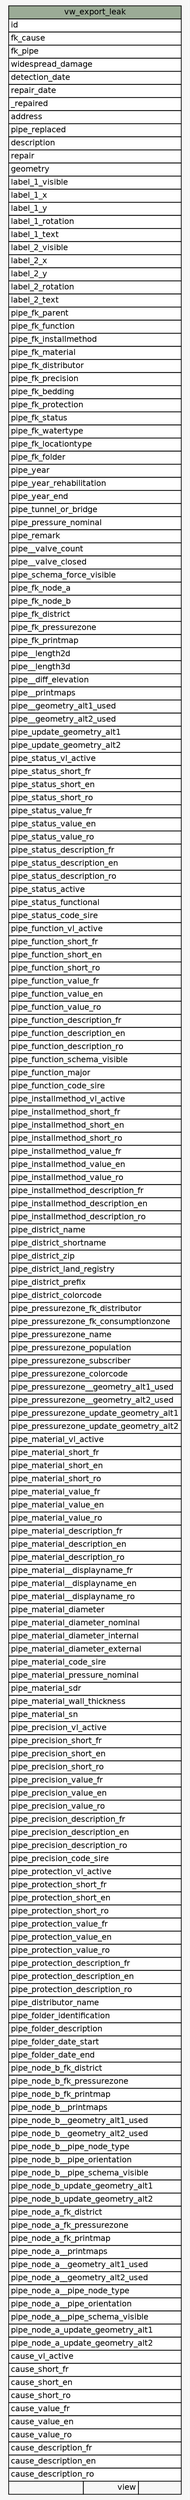 // dot 2.38.0 on Linux 4.8.0-42-generic
// SchemaSpy rev 590
digraph "vw_export_leak" {
  graph [
    rankdir="RL"
    bgcolor="#f7f7f7"
    nodesep="0.18"
    ranksep="0.46"
    fontname="Helvetica"
    fontsize="11"
  ];
  node [
    fontname="Helvetica"
    fontsize="11"
    shape="plaintext"
  ];
  edge [
    arrowsize="0.8"
  ];
  "vw_export_leak" [
    label=<
    <TABLE BORDER="0" CELLBORDER="1" CELLSPACING="0" BGCOLOR="#ffffff">
      <TR><TD COLSPAN="3" BGCOLOR="#9bab96" ALIGN="CENTER">vw_export_leak</TD></TR>
      <TR><TD PORT="id" COLSPAN="3" ALIGN="LEFT">id</TD></TR>
      <TR><TD PORT="fk_cause" COLSPAN="3" ALIGN="LEFT">fk_cause</TD></TR>
      <TR><TD PORT="fk_pipe" COLSPAN="3" ALIGN="LEFT">fk_pipe</TD></TR>
      <TR><TD PORT="widespread_damage" COLSPAN="3" ALIGN="LEFT">widespread_damage</TD></TR>
      <TR><TD PORT="detection_date" COLSPAN="3" ALIGN="LEFT">detection_date</TD></TR>
      <TR><TD PORT="repair_date" COLSPAN="3" ALIGN="LEFT">repair_date</TD></TR>
      <TR><TD PORT="_repaired" COLSPAN="3" ALIGN="LEFT">_repaired</TD></TR>
      <TR><TD PORT="address" COLSPAN="3" ALIGN="LEFT">address</TD></TR>
      <TR><TD PORT="pipe_replaced" COLSPAN="3" ALIGN="LEFT">pipe_replaced</TD></TR>
      <TR><TD PORT="description" COLSPAN="3" ALIGN="LEFT">description</TD></TR>
      <TR><TD PORT="repair" COLSPAN="3" ALIGN="LEFT">repair</TD></TR>
      <TR><TD PORT="geometry" COLSPAN="3" ALIGN="LEFT">geometry</TD></TR>
      <TR><TD PORT="label_1_visible" COLSPAN="3" ALIGN="LEFT">label_1_visible</TD></TR>
      <TR><TD PORT="label_1_x" COLSPAN="3" ALIGN="LEFT">label_1_x</TD></TR>
      <TR><TD PORT="label_1_y" COLSPAN="3" ALIGN="LEFT">label_1_y</TD></TR>
      <TR><TD PORT="label_1_rotation" COLSPAN="3" ALIGN="LEFT">label_1_rotation</TD></TR>
      <TR><TD PORT="label_1_text" COLSPAN="3" ALIGN="LEFT">label_1_text</TD></TR>
      <TR><TD PORT="label_2_visible" COLSPAN="3" ALIGN="LEFT">label_2_visible</TD></TR>
      <TR><TD PORT="label_2_x" COLSPAN="3" ALIGN="LEFT">label_2_x</TD></TR>
      <TR><TD PORT="label_2_y" COLSPAN="3" ALIGN="LEFT">label_2_y</TD></TR>
      <TR><TD PORT="label_2_rotation" COLSPAN="3" ALIGN="LEFT">label_2_rotation</TD></TR>
      <TR><TD PORT="label_2_text" COLSPAN="3" ALIGN="LEFT">label_2_text</TD></TR>
      <TR><TD PORT="pipe_fk_parent" COLSPAN="3" ALIGN="LEFT">pipe_fk_parent</TD></TR>
      <TR><TD PORT="pipe_fk_function" COLSPAN="3" ALIGN="LEFT">pipe_fk_function</TD></TR>
      <TR><TD PORT="pipe_fk_installmethod" COLSPAN="3" ALIGN="LEFT">pipe_fk_installmethod</TD></TR>
      <TR><TD PORT="pipe_fk_material" COLSPAN="3" ALIGN="LEFT">pipe_fk_material</TD></TR>
      <TR><TD PORT="pipe_fk_distributor" COLSPAN="3" ALIGN="LEFT">pipe_fk_distributor</TD></TR>
      <TR><TD PORT="pipe_fk_precision" COLSPAN="3" ALIGN="LEFT">pipe_fk_precision</TD></TR>
      <TR><TD PORT="pipe_fk_bedding" COLSPAN="3" ALIGN="LEFT">pipe_fk_bedding</TD></TR>
      <TR><TD PORT="pipe_fk_protection" COLSPAN="3" ALIGN="LEFT">pipe_fk_protection</TD></TR>
      <TR><TD PORT="pipe_fk_status" COLSPAN="3" ALIGN="LEFT">pipe_fk_status</TD></TR>
      <TR><TD PORT="pipe_fk_watertype" COLSPAN="3" ALIGN="LEFT">pipe_fk_watertype</TD></TR>
      <TR><TD PORT="pipe_fk_locationtype" COLSPAN="3" ALIGN="LEFT">pipe_fk_locationtype</TD></TR>
      <TR><TD PORT="pipe_fk_folder" COLSPAN="3" ALIGN="LEFT">pipe_fk_folder</TD></TR>
      <TR><TD PORT="pipe_year" COLSPAN="3" ALIGN="LEFT">pipe_year</TD></TR>
      <TR><TD PORT="pipe_year_rehabilitation" COLSPAN="3" ALIGN="LEFT">pipe_year_rehabilitation</TD></TR>
      <TR><TD PORT="pipe_year_end" COLSPAN="3" ALIGN="LEFT">pipe_year_end</TD></TR>
      <TR><TD PORT="pipe_tunnel_or_bridge" COLSPAN="3" ALIGN="LEFT">pipe_tunnel_or_bridge</TD></TR>
      <TR><TD PORT="pipe_pressure_nominal" COLSPAN="3" ALIGN="LEFT">pipe_pressure_nominal</TD></TR>
      <TR><TD PORT="pipe_remark" COLSPAN="3" ALIGN="LEFT">pipe_remark</TD></TR>
      <TR><TD PORT="pipe__valve_count" COLSPAN="3" ALIGN="LEFT">pipe__valve_count</TD></TR>
      <TR><TD PORT="pipe__valve_closed" COLSPAN="3" ALIGN="LEFT">pipe__valve_closed</TD></TR>
      <TR><TD PORT="pipe_schema_force_visible" COLSPAN="3" ALIGN="LEFT">pipe_schema_force_visible</TD></TR>
      <TR><TD PORT="pipe_fk_node_a" COLSPAN="3" ALIGN="LEFT">pipe_fk_node_a</TD></TR>
      <TR><TD PORT="pipe_fk_node_b" COLSPAN="3" ALIGN="LEFT">pipe_fk_node_b</TD></TR>
      <TR><TD PORT="pipe_fk_district" COLSPAN="3" ALIGN="LEFT">pipe_fk_district</TD></TR>
      <TR><TD PORT="pipe_fk_pressurezone" COLSPAN="3" ALIGN="LEFT">pipe_fk_pressurezone</TD></TR>
      <TR><TD PORT="pipe_fk_printmap" COLSPAN="3" ALIGN="LEFT">pipe_fk_printmap</TD></TR>
      <TR><TD PORT="pipe__length2d" COLSPAN="3" ALIGN="LEFT">pipe__length2d</TD></TR>
      <TR><TD PORT="pipe__length3d" COLSPAN="3" ALIGN="LEFT">pipe__length3d</TD></TR>
      <TR><TD PORT="pipe__diff_elevation" COLSPAN="3" ALIGN="LEFT">pipe__diff_elevation</TD></TR>
      <TR><TD PORT="pipe__printmaps" COLSPAN="3" ALIGN="LEFT">pipe__printmaps</TD></TR>
      <TR><TD PORT="pipe__geometry_alt1_used" COLSPAN="3" ALIGN="LEFT">pipe__geometry_alt1_used</TD></TR>
      <TR><TD PORT="pipe__geometry_alt2_used" COLSPAN="3" ALIGN="LEFT">pipe__geometry_alt2_used</TD></TR>
      <TR><TD PORT="pipe_update_geometry_alt1" COLSPAN="3" ALIGN="LEFT">pipe_update_geometry_alt1</TD></TR>
      <TR><TD PORT="pipe_update_geometry_alt2" COLSPAN="3" ALIGN="LEFT">pipe_update_geometry_alt2</TD></TR>
      <TR><TD PORT="pipe_status_vl_active" COLSPAN="3" ALIGN="LEFT">pipe_status_vl_active</TD></TR>
      <TR><TD PORT="pipe_status_short_fr" COLSPAN="3" ALIGN="LEFT">pipe_status_short_fr</TD></TR>
      <TR><TD PORT="pipe_status_short_en" COLSPAN="3" ALIGN="LEFT">pipe_status_short_en</TD></TR>
      <TR><TD PORT="pipe_status_short_ro" COLSPAN="3" ALIGN="LEFT">pipe_status_short_ro</TD></TR>
      <TR><TD PORT="pipe_status_value_fr" COLSPAN="3" ALIGN="LEFT">pipe_status_value_fr</TD></TR>
      <TR><TD PORT="pipe_status_value_en" COLSPAN="3" ALIGN="LEFT">pipe_status_value_en</TD></TR>
      <TR><TD PORT="pipe_status_value_ro" COLSPAN="3" ALIGN="LEFT">pipe_status_value_ro</TD></TR>
      <TR><TD PORT="pipe_status_description_fr" COLSPAN="3" ALIGN="LEFT">pipe_status_description_fr</TD></TR>
      <TR><TD PORT="pipe_status_description_en" COLSPAN="3" ALIGN="LEFT">pipe_status_description_en</TD></TR>
      <TR><TD PORT="pipe_status_description_ro" COLSPAN="3" ALIGN="LEFT">pipe_status_description_ro</TD></TR>
      <TR><TD PORT="pipe_status_active" COLSPAN="3" ALIGN="LEFT">pipe_status_active</TD></TR>
      <TR><TD PORT="pipe_status_functional" COLSPAN="3" ALIGN="LEFT">pipe_status_functional</TD></TR>
      <TR><TD PORT="pipe_status_code_sire" COLSPAN="3" ALIGN="LEFT">pipe_status_code_sire</TD></TR>
      <TR><TD PORT="pipe_function_vl_active" COLSPAN="3" ALIGN="LEFT">pipe_function_vl_active</TD></TR>
      <TR><TD PORT="pipe_function_short_fr" COLSPAN="3" ALIGN="LEFT">pipe_function_short_fr</TD></TR>
      <TR><TD PORT="pipe_function_short_en" COLSPAN="3" ALIGN="LEFT">pipe_function_short_en</TD></TR>
      <TR><TD PORT="pipe_function_short_ro" COLSPAN="3" ALIGN="LEFT">pipe_function_short_ro</TD></TR>
      <TR><TD PORT="pipe_function_value_fr" COLSPAN="3" ALIGN="LEFT">pipe_function_value_fr</TD></TR>
      <TR><TD PORT="pipe_function_value_en" COLSPAN="3" ALIGN="LEFT">pipe_function_value_en</TD></TR>
      <TR><TD PORT="pipe_function_value_ro" COLSPAN="3" ALIGN="LEFT">pipe_function_value_ro</TD></TR>
      <TR><TD PORT="pipe_function_description_fr" COLSPAN="3" ALIGN="LEFT">pipe_function_description_fr</TD></TR>
      <TR><TD PORT="pipe_function_description_en" COLSPAN="3" ALIGN="LEFT">pipe_function_description_en</TD></TR>
      <TR><TD PORT="pipe_function_description_ro" COLSPAN="3" ALIGN="LEFT">pipe_function_description_ro</TD></TR>
      <TR><TD PORT="pipe_function_schema_visible" COLSPAN="3" ALIGN="LEFT">pipe_function_schema_visible</TD></TR>
      <TR><TD PORT="pipe_function_major" COLSPAN="3" ALIGN="LEFT">pipe_function_major</TD></TR>
      <TR><TD PORT="pipe_function_code_sire" COLSPAN="3" ALIGN="LEFT">pipe_function_code_sire</TD></TR>
      <TR><TD PORT="pipe_installmethod_vl_active" COLSPAN="3" ALIGN="LEFT">pipe_installmethod_vl_active</TD></TR>
      <TR><TD PORT="pipe_installmethod_short_fr" COLSPAN="3" ALIGN="LEFT">pipe_installmethod_short_fr</TD></TR>
      <TR><TD PORT="pipe_installmethod_short_en" COLSPAN="3" ALIGN="LEFT">pipe_installmethod_short_en</TD></TR>
      <TR><TD PORT="pipe_installmethod_short_ro" COLSPAN="3" ALIGN="LEFT">pipe_installmethod_short_ro</TD></TR>
      <TR><TD PORT="pipe_installmethod_value_fr" COLSPAN="3" ALIGN="LEFT">pipe_installmethod_value_fr</TD></TR>
      <TR><TD PORT="pipe_installmethod_value_en" COLSPAN="3" ALIGN="LEFT">pipe_installmethod_value_en</TD></TR>
      <TR><TD PORT="pipe_installmethod_value_ro" COLSPAN="3" ALIGN="LEFT">pipe_installmethod_value_ro</TD></TR>
      <TR><TD PORT="pipe_installmethod_description_fr" COLSPAN="3" ALIGN="LEFT">pipe_installmethod_description_fr</TD></TR>
      <TR><TD PORT="pipe_installmethod_description_en" COLSPAN="3" ALIGN="LEFT">pipe_installmethod_description_en</TD></TR>
      <TR><TD PORT="pipe_installmethod_description_ro" COLSPAN="3" ALIGN="LEFT">pipe_installmethod_description_ro</TD></TR>
      <TR><TD PORT="pipe_district_name" COLSPAN="3" ALIGN="LEFT">pipe_district_name</TD></TR>
      <TR><TD PORT="pipe_district_shortname" COLSPAN="3" ALIGN="LEFT">pipe_district_shortname</TD></TR>
      <TR><TD PORT="pipe_district_zip" COLSPAN="3" ALIGN="LEFT">pipe_district_zip</TD></TR>
      <TR><TD PORT="pipe_district_land_registry" COLSPAN="3" ALIGN="LEFT">pipe_district_land_registry</TD></TR>
      <TR><TD PORT="pipe_district_prefix" COLSPAN="3" ALIGN="LEFT">pipe_district_prefix</TD></TR>
      <TR><TD PORT="pipe_district_colorcode" COLSPAN="3" ALIGN="LEFT">pipe_district_colorcode</TD></TR>
      <TR><TD PORT="pipe_pressurezone_fk_distributor" COLSPAN="3" ALIGN="LEFT">pipe_pressurezone_fk_distributor</TD></TR>
      <TR><TD PORT="pipe_pressurezone_fk_consumptionzone" COLSPAN="3" ALIGN="LEFT">pipe_pressurezone_fk_consumptionzone</TD></TR>
      <TR><TD PORT="pipe_pressurezone_name" COLSPAN="3" ALIGN="LEFT">pipe_pressurezone_name</TD></TR>
      <TR><TD PORT="pipe_pressurezone_population" COLSPAN="3" ALIGN="LEFT">pipe_pressurezone_population</TD></TR>
      <TR><TD PORT="pipe_pressurezone_subscriber" COLSPAN="3" ALIGN="LEFT">pipe_pressurezone_subscriber</TD></TR>
      <TR><TD PORT="pipe_pressurezone_colorcode" COLSPAN="3" ALIGN="LEFT">pipe_pressurezone_colorcode</TD></TR>
      <TR><TD PORT="pipe_pressurezone__geometry_alt1_used" COLSPAN="3" ALIGN="LEFT">pipe_pressurezone__geometry_alt1_used</TD></TR>
      <TR><TD PORT="pipe_pressurezone__geometry_alt2_used" COLSPAN="3" ALIGN="LEFT">pipe_pressurezone__geometry_alt2_used</TD></TR>
      <TR><TD PORT="pipe_pressurezone_update_geometry_alt1" COLSPAN="3" ALIGN="LEFT">pipe_pressurezone_update_geometry_alt1</TD></TR>
      <TR><TD PORT="pipe_pressurezone_update_geometry_alt2" COLSPAN="3" ALIGN="LEFT">pipe_pressurezone_update_geometry_alt2</TD></TR>
      <TR><TD PORT="pipe_material_vl_active" COLSPAN="3" ALIGN="LEFT">pipe_material_vl_active</TD></TR>
      <TR><TD PORT="pipe_material_short_fr" COLSPAN="3" ALIGN="LEFT">pipe_material_short_fr</TD></TR>
      <TR><TD PORT="pipe_material_short_en" COLSPAN="3" ALIGN="LEFT">pipe_material_short_en</TD></TR>
      <TR><TD PORT="pipe_material_short_ro" COLSPAN="3" ALIGN="LEFT">pipe_material_short_ro</TD></TR>
      <TR><TD PORT="pipe_material_value_fr" COLSPAN="3" ALIGN="LEFT">pipe_material_value_fr</TD></TR>
      <TR><TD PORT="pipe_material_value_en" COLSPAN="3" ALIGN="LEFT">pipe_material_value_en</TD></TR>
      <TR><TD PORT="pipe_material_value_ro" COLSPAN="3" ALIGN="LEFT">pipe_material_value_ro</TD></TR>
      <TR><TD PORT="pipe_material_description_fr" COLSPAN="3" ALIGN="LEFT">pipe_material_description_fr</TD></TR>
      <TR><TD PORT="pipe_material_description_en" COLSPAN="3" ALIGN="LEFT">pipe_material_description_en</TD></TR>
      <TR><TD PORT="pipe_material_description_ro" COLSPAN="3" ALIGN="LEFT">pipe_material_description_ro</TD></TR>
      <TR><TD PORT="pipe_material__displayname_fr" COLSPAN="3" ALIGN="LEFT">pipe_material__displayname_fr</TD></TR>
      <TR><TD PORT="pipe_material__displayname_en" COLSPAN="3" ALIGN="LEFT">pipe_material__displayname_en</TD></TR>
      <TR><TD PORT="pipe_material__displayname_ro" COLSPAN="3" ALIGN="LEFT">pipe_material__displayname_ro</TD></TR>
      <TR><TD PORT="pipe_material_diameter" COLSPAN="3" ALIGN="LEFT">pipe_material_diameter</TD></TR>
      <TR><TD PORT="pipe_material_diameter_nominal" COLSPAN="3" ALIGN="LEFT">pipe_material_diameter_nominal</TD></TR>
      <TR><TD PORT="pipe_material_diameter_internal" COLSPAN="3" ALIGN="LEFT">pipe_material_diameter_internal</TD></TR>
      <TR><TD PORT="pipe_material_diameter_external" COLSPAN="3" ALIGN="LEFT">pipe_material_diameter_external</TD></TR>
      <TR><TD PORT="pipe_material_code_sire" COLSPAN="3" ALIGN="LEFT">pipe_material_code_sire</TD></TR>
      <TR><TD PORT="pipe_material_pressure_nominal" COLSPAN="3" ALIGN="LEFT">pipe_material_pressure_nominal</TD></TR>
      <TR><TD PORT="pipe_material_sdr" COLSPAN="3" ALIGN="LEFT">pipe_material_sdr</TD></TR>
      <TR><TD PORT="pipe_material_wall_thickness" COLSPAN="3" ALIGN="LEFT">pipe_material_wall_thickness</TD></TR>
      <TR><TD PORT="pipe_material_sn" COLSPAN="3" ALIGN="LEFT">pipe_material_sn</TD></TR>
      <TR><TD PORT="pipe_precision_vl_active" COLSPAN="3" ALIGN="LEFT">pipe_precision_vl_active</TD></TR>
      <TR><TD PORT="pipe_precision_short_fr" COLSPAN="3" ALIGN="LEFT">pipe_precision_short_fr</TD></TR>
      <TR><TD PORT="pipe_precision_short_en" COLSPAN="3" ALIGN="LEFT">pipe_precision_short_en</TD></TR>
      <TR><TD PORT="pipe_precision_short_ro" COLSPAN="3" ALIGN="LEFT">pipe_precision_short_ro</TD></TR>
      <TR><TD PORT="pipe_precision_value_fr" COLSPAN="3" ALIGN="LEFT">pipe_precision_value_fr</TD></TR>
      <TR><TD PORT="pipe_precision_value_en" COLSPAN="3" ALIGN="LEFT">pipe_precision_value_en</TD></TR>
      <TR><TD PORT="pipe_precision_value_ro" COLSPAN="3" ALIGN="LEFT">pipe_precision_value_ro</TD></TR>
      <TR><TD PORT="pipe_precision_description_fr" COLSPAN="3" ALIGN="LEFT">pipe_precision_description_fr</TD></TR>
      <TR><TD PORT="pipe_precision_description_en" COLSPAN="3" ALIGN="LEFT">pipe_precision_description_en</TD></TR>
      <TR><TD PORT="pipe_precision_description_ro" COLSPAN="3" ALIGN="LEFT">pipe_precision_description_ro</TD></TR>
      <TR><TD PORT="pipe_precision_code_sire" COLSPAN="3" ALIGN="LEFT">pipe_precision_code_sire</TD></TR>
      <TR><TD PORT="pipe_protection_vl_active" COLSPAN="3" ALIGN="LEFT">pipe_protection_vl_active</TD></TR>
      <TR><TD PORT="pipe_protection_short_fr" COLSPAN="3" ALIGN="LEFT">pipe_protection_short_fr</TD></TR>
      <TR><TD PORT="pipe_protection_short_en" COLSPAN="3" ALIGN="LEFT">pipe_protection_short_en</TD></TR>
      <TR><TD PORT="pipe_protection_short_ro" COLSPAN="3" ALIGN="LEFT">pipe_protection_short_ro</TD></TR>
      <TR><TD PORT="pipe_protection_value_fr" COLSPAN="3" ALIGN="LEFT">pipe_protection_value_fr</TD></TR>
      <TR><TD PORT="pipe_protection_value_en" COLSPAN="3" ALIGN="LEFT">pipe_protection_value_en</TD></TR>
      <TR><TD PORT="pipe_protection_value_ro" COLSPAN="3" ALIGN="LEFT">pipe_protection_value_ro</TD></TR>
      <TR><TD PORT="pipe_protection_description_fr" COLSPAN="3" ALIGN="LEFT">pipe_protection_description_fr</TD></TR>
      <TR><TD PORT="pipe_protection_description_en" COLSPAN="3" ALIGN="LEFT">pipe_protection_description_en</TD></TR>
      <TR><TD PORT="pipe_protection_description_ro" COLSPAN="3" ALIGN="LEFT">pipe_protection_description_ro</TD></TR>
      <TR><TD PORT="pipe_distributor_name" COLSPAN="3" ALIGN="LEFT">pipe_distributor_name</TD></TR>
      <TR><TD PORT="pipe_folder_identification" COLSPAN="3" ALIGN="LEFT">pipe_folder_identification</TD></TR>
      <TR><TD PORT="pipe_folder_description" COLSPAN="3" ALIGN="LEFT">pipe_folder_description</TD></TR>
      <TR><TD PORT="pipe_folder_date_start" COLSPAN="3" ALIGN="LEFT">pipe_folder_date_start</TD></TR>
      <TR><TD PORT="pipe_folder_date_end" COLSPAN="3" ALIGN="LEFT">pipe_folder_date_end</TD></TR>
      <TR><TD PORT="pipe_node_b_fk_district" COLSPAN="3" ALIGN="LEFT">pipe_node_b_fk_district</TD></TR>
      <TR><TD PORT="pipe_node_b_fk_pressurezone" COLSPAN="3" ALIGN="LEFT">pipe_node_b_fk_pressurezone</TD></TR>
      <TR><TD PORT="pipe_node_b_fk_printmap" COLSPAN="3" ALIGN="LEFT">pipe_node_b_fk_printmap</TD></TR>
      <TR><TD PORT="pipe_node_b__printmaps" COLSPAN="3" ALIGN="LEFT">pipe_node_b__printmaps</TD></TR>
      <TR><TD PORT="pipe_node_b__geometry_alt1_used" COLSPAN="3" ALIGN="LEFT">pipe_node_b__geometry_alt1_used</TD></TR>
      <TR><TD PORT="pipe_node_b__geometry_alt2_used" COLSPAN="3" ALIGN="LEFT">pipe_node_b__geometry_alt2_used</TD></TR>
      <TR><TD PORT="pipe_node_b__pipe_node_type" COLSPAN="3" ALIGN="LEFT">pipe_node_b__pipe_node_type</TD></TR>
      <TR><TD PORT="pipe_node_b__pipe_orientation" COLSPAN="3" ALIGN="LEFT">pipe_node_b__pipe_orientation</TD></TR>
      <TR><TD PORT="pipe_node_b__pipe_schema_visible" COLSPAN="3" ALIGN="LEFT">pipe_node_b__pipe_schema_visible</TD></TR>
      <TR><TD PORT="pipe_node_b_update_geometry_alt1" COLSPAN="3" ALIGN="LEFT">pipe_node_b_update_geometry_alt1</TD></TR>
      <TR><TD PORT="pipe_node_b_update_geometry_alt2" COLSPAN="3" ALIGN="LEFT">pipe_node_b_update_geometry_alt2</TD></TR>
      <TR><TD PORT="pipe_node_a_fk_district" COLSPAN="3" ALIGN="LEFT">pipe_node_a_fk_district</TD></TR>
      <TR><TD PORT="pipe_node_a_fk_pressurezone" COLSPAN="3" ALIGN="LEFT">pipe_node_a_fk_pressurezone</TD></TR>
      <TR><TD PORT="pipe_node_a_fk_printmap" COLSPAN="3" ALIGN="LEFT">pipe_node_a_fk_printmap</TD></TR>
      <TR><TD PORT="pipe_node_a__printmaps" COLSPAN="3" ALIGN="LEFT">pipe_node_a__printmaps</TD></TR>
      <TR><TD PORT="pipe_node_a__geometry_alt1_used" COLSPAN="3" ALIGN="LEFT">pipe_node_a__geometry_alt1_used</TD></TR>
      <TR><TD PORT="pipe_node_a__geometry_alt2_used" COLSPAN="3" ALIGN="LEFT">pipe_node_a__geometry_alt2_used</TD></TR>
      <TR><TD PORT="pipe_node_a__pipe_node_type" COLSPAN="3" ALIGN="LEFT">pipe_node_a__pipe_node_type</TD></TR>
      <TR><TD PORT="pipe_node_a__pipe_orientation" COLSPAN="3" ALIGN="LEFT">pipe_node_a__pipe_orientation</TD></TR>
      <TR><TD PORT="pipe_node_a__pipe_schema_visible" COLSPAN="3" ALIGN="LEFT">pipe_node_a__pipe_schema_visible</TD></TR>
      <TR><TD PORT="pipe_node_a_update_geometry_alt1" COLSPAN="3" ALIGN="LEFT">pipe_node_a_update_geometry_alt1</TD></TR>
      <TR><TD PORT="pipe_node_a_update_geometry_alt2" COLSPAN="3" ALIGN="LEFT">pipe_node_a_update_geometry_alt2</TD></TR>
      <TR><TD PORT="cause_vl_active" COLSPAN="3" ALIGN="LEFT">cause_vl_active</TD></TR>
      <TR><TD PORT="cause_short_fr" COLSPAN="3" ALIGN="LEFT">cause_short_fr</TD></TR>
      <TR><TD PORT="cause_short_en" COLSPAN="3" ALIGN="LEFT">cause_short_en</TD></TR>
      <TR><TD PORT="cause_short_ro" COLSPAN="3" ALIGN="LEFT">cause_short_ro</TD></TR>
      <TR><TD PORT="cause_value_fr" COLSPAN="3" ALIGN="LEFT">cause_value_fr</TD></TR>
      <TR><TD PORT="cause_value_en" COLSPAN="3" ALIGN="LEFT">cause_value_en</TD></TR>
      <TR><TD PORT="cause_value_ro" COLSPAN="3" ALIGN="LEFT">cause_value_ro</TD></TR>
      <TR><TD PORT="cause_description_fr" COLSPAN="3" ALIGN="LEFT">cause_description_fr</TD></TR>
      <TR><TD PORT="cause_description_en" COLSPAN="3" ALIGN="LEFT">cause_description_en</TD></TR>
      <TR><TD PORT="cause_description_ro" COLSPAN="3" ALIGN="LEFT">cause_description_ro</TD></TR>
      <TR><TD ALIGN="LEFT" BGCOLOR="#f7f7f7">  </TD><TD ALIGN="RIGHT" BGCOLOR="#f7f7f7">view</TD><TD ALIGN="RIGHT" BGCOLOR="#f7f7f7">  </TD></TR>
    </TABLE>>
    URL="tables/vw_export_leak.html"
    tooltip="vw_export_leak"
  ];
}
